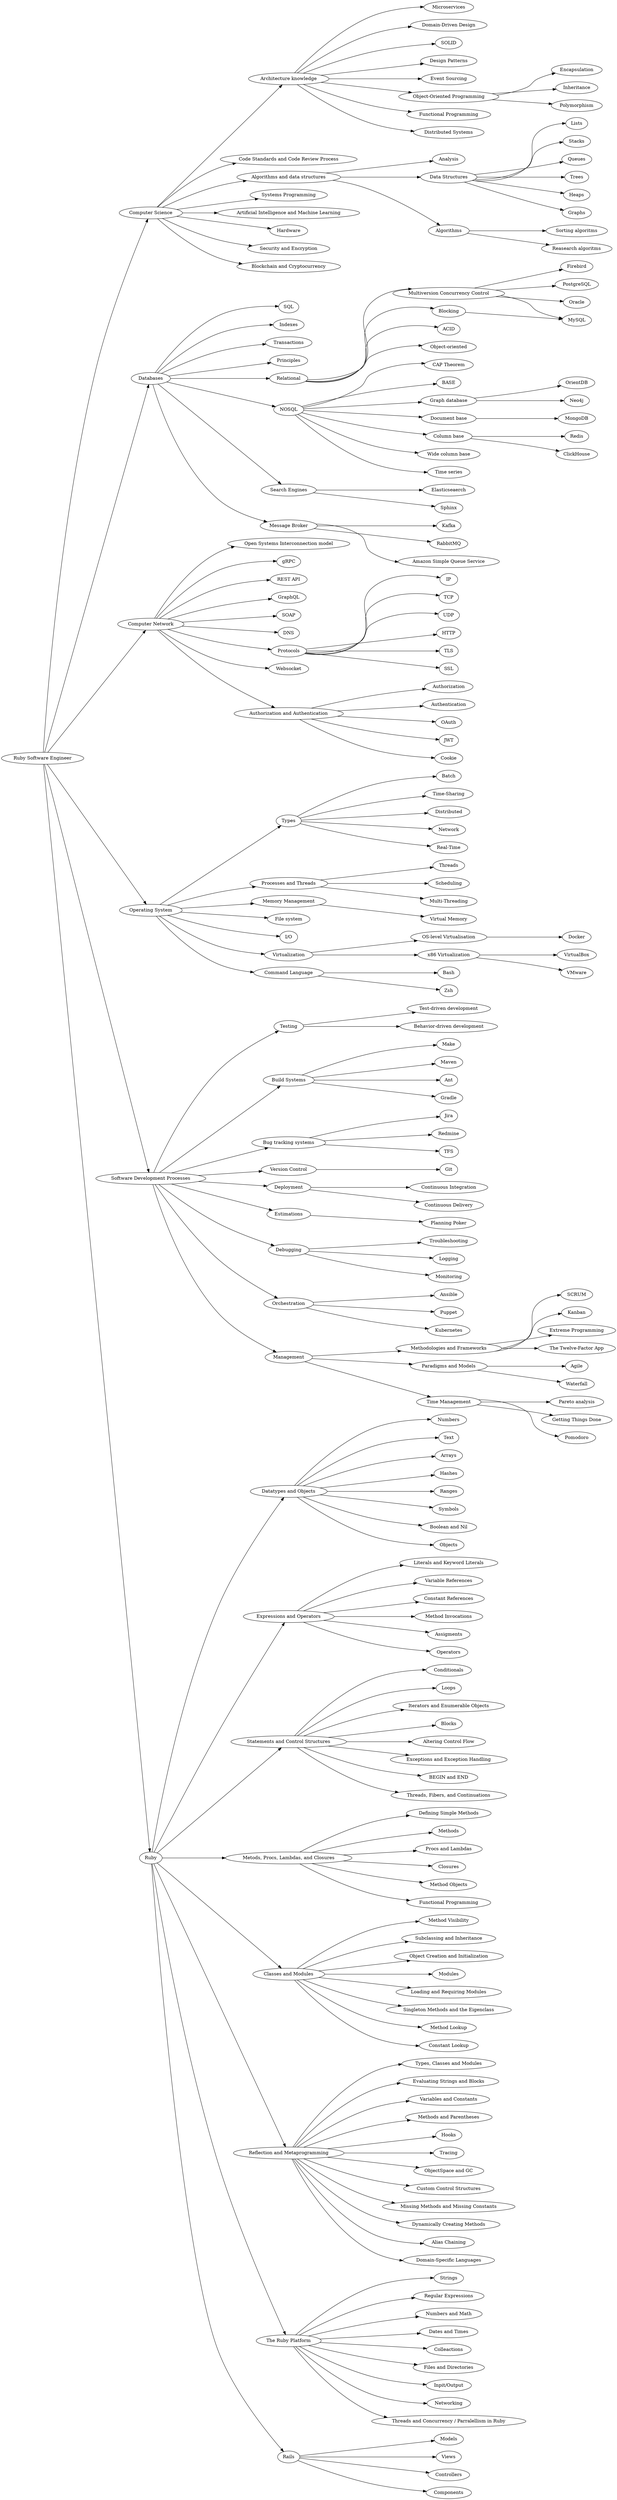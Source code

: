 digraph roadmap {
	rankdir=LR;
	cs->cs_architecture;	
	cs->code;	
	cs->cs_algorithms;	
	cs->cs_systems;	
	cs->cs_ai;	
	cs->cs_hardware;	
	cs->cs_security;	
	cs->cs_blockchain;	
	cs_algorithms->cs_algorithms_analysis;	
	cs_algorithms->cs_algorithms_structures;	
	cs_algorithms->cs_algorithms_algorithms;	
	cs_algorithms_structures->cs_algorithms_structures_lists;	
	cs_algorithms_structures->cs_algorithms_structures_stacks;	
	cs_algorithms_structures->cs_algorithms_structures_queues;	
	cs_algorithms_structures->cs_algorithms_structures_trees;	
	cs_algorithms_structures->cs_algorithms_structures_heaps;	
	cs_algorithms_structures->cs_algorithms_structures_graphs;	
	cs_algorithms_algorithms->cs_algorithms_structures_sorting;	
	cs_algorithms_algorithms->cs_algorithms_structures_research;	
	cs_architecture->cs_architecture_microservices;	
	cs_architecture->cs_architecture_ddd;	
	cs_architecture->cs_architecture_solid;	
	cs_architecture->cs_architecture_patterns;	
	cs_architecture->cs_architecture_event;	
	cs_architecture->cs_architecture_oop;	
	cs_architecture->cs_architecture_func;	
	cs_architecture->cs_architecture_distributed;	
	cs_architecture_oop->cs_architecture_oop_encapsulation;	
	cs_architecture_oop->cs_architecture_oop_inheritance;	
	cs_architecture_oop->cs_architecture_oop_polymorphism;	
	db->db_sql;	
	db->db_indexes;	
	db->db_transactions;	
	db->db_principles;	
	db->db_relational;	
	db->db_nosql;	
	db->db_search;	
	db->db_message_broker;	
	db_message_broker->db_message_broker_kafka;	
	db_message_broker->db_message_broker_rabbit;	
	db_message_broker->db_message_broker_awssqs;	
	db_relational->db_relational_mvcc;	
	db_relational->db_relational_blocking;	
	db_relational->db_relational_acid;	
	db_relational->db_relational_oo;	
	db_relational_mvcc->db_relational_firebird;	
	db_relational_mvcc->db_relational_postgres;	
	db_relational_mvcc->db_relational_oracle;	
	db_relational_mvcc->db_mysql;	
	db_relational_blocking->db_mysql;	
	db_nosql->db_nosql_cap;	
	db_nosql->db_nosql_base;	
	db_nosql->db_nosql_graph;	
	db_nosql->db_nosql_doc;	
	db_nosql->db_nosql_colbase;	
	db_nosql->db_nosql_colwidebase;	
	db_nosql->db_nosql_time;	
	db_nosql_graph->db_nosql_orient;	
	db_nosql_graph->db_nosql_neo4j;	
	db_nosql_doc->db_nosql_mongo;	
	db_nosql_colbase->db_nosql_redis;	
	db_nosql_colbase->db_nosql_clickhouse;	
	db_search->db_search_elasticseaerch;	
	db_search->db_search_sphinx;	
	net->net_osi;	
	net->net_grpc;	
	net->net_restapi;	
	net->net_graphql;	
	net->net_soap;	
	net->net_dns;	
	net->net_protocols;	
	net->net_websocket;	
	net->net_auth;	
	net_protocols->net_protocols_ip;	
	net_protocols->net_protocols_tcp;	
	net_protocols->net_protocols_udp;	
	net_protocols->net_protocols_http;	
	net_protocols->net_protocols_tls;	
	net_protocols->net_protocols_ssl;	
	net_auth->net_auth_authorization;	
	net_auth->net_auth_authentication;	
	net_auth->net_auth_oauth;	
	net_auth->net_auth_jwt;	
	net_auth->net_auth_cookie;	
	os->os_types;	
	os->os_processes;	
	os->os_memory;	
	os->os_filesystem;	
	os->os_io;	
	os->os_virtualization;	
	os->os_shell;	
	os_memory->os_memory_virtual;	
	os_types->os_types_batch;	
	os_types->os_types_time_sharing;	
	os_types->os_types_distributed;	
	os_types->os_types_network;	
	os_types->os_types_realtime;	
	os_processes->os_processes_threads;	
	os_processes->os_processes_scheduling;	
	os_processes->os_processes_multithreading;	
	os_virtualization->os_virtualization_level;	
	os_virtualization->os_virtualization_x86;	
	os_virtualization_level->os_virtualization_level_docker;	
	os_virtualization_x86->os_virtualization_x86_virtualbox;	
	os_virtualization_x86->os_virtualization_x86_vmware;	
	os_shell->os_shell_bash;	
	os_shell->os_shell_zsh;	
	dev->dev_testing;	
	dev->dev_build;	
	dev->dev_trackers;	
	dev->dev_version;	
	dev->dev_deployment;	
	dev->dev_estimation;	
	dev->dev_debugging;	
	dev->dev_orchestration;	
	dev->dev_management;	
	dev_orchestration->dev_orchestration_ansible;	
	dev_orchestration->dev_orchestration_puppet;	
	dev_orchestration->dev_orchestration_k8s;	
	dev_debugging->dev_debugging_troubleshooting;	
	dev_debugging->dev_debugging_logging;	
	dev_debugging->dev_debugging_monitoring;	
	dev_testing->dev_testing_tdd;	
	dev_testing->dev_testing_bdd;	
	dev_trackers->dev_trackers_jira;	
	dev_trackers->dev_trackers_redmine;	
	dev_trackers->dev_trackers_tfs;	
	dev_version->dev_version_git;	
	dev_deployment->dev_deployment_ci;	
	dev_deployment->dev_deployment_cd;	
	dev_management->dev_methodologies;	
	dev_management->dev_paradigms;	
	dev_management->management_time;	
	dev_paradigms->management_paradigms_agile;	
	dev_paradigms->management_paradigms_waterfall;	
	management_time->management_time_pareto;	
	management_time->management_time_gtd;	
	management_time->management_time_pomodoro;	
	dev_methodologies->dev_methodologies_scrum;	
	dev_methodologies->dev_methodologies_kanban;	
	dev_methodologies->dev_methodologies_xp;	
	dev_methodologies->dev_methodologies_12factors;	
	dev_estimation->management_estimation_poker;	
	dev_build->dev_build_make;	
	dev_build->dev_build_maven;	
	dev_build->dev_build_ant;	
	dev_build->dev_build_gradle;	
	ruby->ruby_types;	
	ruby->ruby_expressions;	
	ruby->ruby_statements;	
	ruby->ruby_functions;	
	ruby->ruby_oop;	
	ruby->ruby_reflection;	
	ruby->ruby_platform;	
	ruby->ruby_rails;	
	ruby_types->ruby_types_numbers;	
	ruby_types->ruby_types_text;	
	ruby_types->ruby_types_arrays;	
	ruby_types->ruby_types_hashes;	
	ruby_types->ruby_types_ranges;	
	ruby_types->ruby_types_symbols;	
	ruby_types->ruby_types_boolean;	
	ruby_types->ruby_types_objects;	
	ruby_expressions->ruby_expressions_literals;	
	ruby_expressions->ruby_expressions_variable_references;	
	ruby_expressions->ruby_expressions_constant_references;	
	ruby_expressions->ruby_expressions_method_invocations;	
	ruby_expressions->ruby_expressions_assigments;	
	ruby_expressions->ruby_expressions_operators;	
	ruby_statements->ruby_statements_conditionals;	
	ruby_statements->ruby_statements_loops;	
	ruby_statements->ruby_statements_iterators;	
	ruby_statements->ruby_statements_blocks;	
	ruby_statements->ruby_statements_control_flow;	
	ruby_statements->ruby_statements_control_exceptions;	
	ruby_statements->ruby_statements_begin_end;	
	ruby_statements->ruby_statements_concurrency;	
	ruby_functions->ruby_functions_defining;	
	ruby_functions->ruby_functions_methods;	
	ruby_functions->ruby_functions_lambdas;	
	ruby_functions->ruby_functions_closures;	
	ruby_functions->ruby_functions_method_objects;	
	ruby_functions->ruby_functions_programming;	
	ruby_oop->ruby_oop_visibility;	
	ruby_oop->ruby_oop_inheritance;	
	ruby_oop->ruby_oop_initialization;	
	ruby_oop->ruby_oop_modules;	
	ruby_oop->ruby_oop_loading;	
	ruby_oop->ruby_oop_singleton;	
	ruby_oop->ruby_oop_method_lookup;	
	ruby_oop->ruby_oop_constant_lookup;	
	ruby_reflection->ruby_reflection_types;	
	ruby_reflection->ruby_reflection_blocks;	
	ruby_reflection->ruby_reflection_variables;	
	ruby_reflection->ruby_reflection_methods;	
	ruby_reflection->ruby_reflection_hooks;	
	ruby_reflection->ruby_reflection_tracing;	
	ruby_reflection->ruby_reflection_objectspace;	
	ruby_reflection->ruby_reflection_custom_control;	
	ruby_reflection->ruby_reflection_missing;	
	ruby_reflection->ruby_reflection_dynamically;	
	ruby_reflection->ruby_reflection_alias_chaining;	
	ruby_reflection->ruby_reflection_domain;	
	ruby_platform->ruby_platform_strings;	
	ruby_platform->ruby_platform_regexp;	
	ruby_platform->ruby_platform_math;	
	ruby_platform->ruby_platform_date;	
	ruby_platform->ruby_platform_colleactions;	
	ruby_platform->ruby_platform_files;	
	ruby_platform->ruby_platform_io;	
	ruby_platform->ruby_platform_networking;	
	ruby_platform->ruby_platform_concurrency;	
	ruby_rails->ruby_rails_models;	
	ruby_rails->ruby_rails_views;	
	ruby_rails->ruby_rails_controllers;	
	ruby_rails->ruby_rails_components;	
	backend->cs;	
	backend->db;	
	backend->net;	
	backend->os;	
	backend->dev;	
	backend->ruby;	
	cs [ label="Computer Science" ];
	cs_architecture [ label="Architecture knowledge" ];
	code [ label="Code Standards and Code Review Process" ];
	cs_algorithms [ label="Algorithms and data structures" ];
	cs_systems [ label="Systems Programming" ];
	cs_ai [ label="Artificial Intelligence and Machine Learning" ];
	cs_hardware [ label="Hardware" ];
	cs_security [ label="Security and Encryption" ];
	cs_blockchain [ label="Blockchain and Cryptocurrency" ];
	cs_algorithms_analysis [ label="Analysis" ];
	cs_algorithms_structures [ label="Data Structures" ];
	cs_algorithms_algorithms [ label="Algorithms" ];
	cs_algorithms_structures_lists [ label="Lists" ];
	cs_algorithms_structures_stacks [ label="Stacks" ];
	cs_algorithms_structures_queues [ label="Queues" ];
	cs_algorithms_structures_trees [ label="Trees" ];
	cs_algorithms_structures_heaps [ label="Heaps" ];
	cs_algorithms_structures_graphs [ label="Graphs" ];
	cs_algorithms_structures_sorting [ label="Sorting algoritms" ];
	cs_algorithms_structures_research [ label="Reasearch algoritms" ];
	cs_architecture_microservices [ label="Microservices" ];
	cs_architecture_ddd [ label="Domain-Driven Design" ];
	cs_architecture_solid [ label="SOLID" ];
	cs_architecture_patterns [ label="Design Patterns" ];
	cs_architecture_event [ label="Event Sourcing" ];
	cs_architecture_oop [ label="Object-Oriented Programming" ];
	cs_architecture_func [ label="Functional Programming" ];
	cs_architecture_distributed [ label="Distributed Systems" ];
	cs_architecture_oop_encapsulation [ label="Encapsulation" ];
	cs_architecture_oop_inheritance [ label="Inheritance" ];
	cs_architecture_oop_polymorphism [ label="Polymorphism" ];
	db [ label="Databases" ];
	db_sql [ label="SQL" ];
	db_indexes [ label="Indexes" ];
	db_transactions [ label="Transactions" ];
	db_principles [ label="Principles" ];
	db_relational [ label="Relational" ];
	db_nosql [ label="NOSQL" ];
	db_search [ label="Search Engines" ];
	db_message_broker [ label="Message Broker" ];
	db_message_broker_kafka [ label="Kafka" ];
	db_message_broker_rabbit [ label="RabbitMQ" ];
	db_message_broker_awssqs [ label="Amazon Simple Queue Service" ];
	db_relational_mvcc [ label="Multiversion Concurrency Control" ];
	db_relational_blocking [ label="Blocking" ];
	db_relational_acid [ label="ACID" ];
	db_relational_oo [ label="Object-oriented" ];
	db_relational_firebird [ label="Firebird" ];
	db_relational_postgres [ label="PostgreSQL" ];
	db_relational_oracle [ label="Oracle" ];
	db_mysql [ label="MySQL" ];
	db_nosql_cap [ label="CAP Theorem" ];
	db_nosql_base [ label="BASE" ];
	db_nosql_graph [ label="Graph database" ];
	db_nosql_doc [ label="Document base" ];
	db_nosql_colbase [ label="Column base" ];
	db_nosql_colwidebase [ label="Wide column base" ];
	db_nosql_time [ label="Time series" ];
	db_nosql_orient [ label="OrientDB" ];
	db_nosql_neo4j [ label="Neo4j" ];
	db_nosql_mongo [ label="MongoDB" ];
	db_nosql_redis [ label="Redis" ];
	db_nosql_clickhouse [ label="ClickHouse" ];
	db_search_elasticseaerch [ label="Elasticseaerch" ];
	db_search_sphinx [ label="Sphinx" ];
	net [ label="Computer Network" ];
	net_osi [ label="Open Systems Interconnection model" ];
	net_grpc [ label="gRPC" ];
	net_restapi [ label="REST API" ];
	net_graphql [ label="GraphQL" ];
	net_soap [ label="SOAP" ];
	net_dns [ label="DNS" ];
	net_protocols [ label="Protocols" ];
	net_websocket [ label="Websocket" ];
	net_auth [ label="Authorization and Authentication" ];
	net_protocols_ip [ label="IP" ];
	net_protocols_tcp [ label="TCP" ];
	net_protocols_udp [ label="UDP" ];
	net_protocols_http [ label="HTTP" ];
	net_protocols_tls [ label="TLS" ];
	net_protocols_ssl [ label="SSL" ];
	net_auth_authorization [ label="Authorization" ];
	net_auth_authentication [ label="Authentication" ];
	net_auth_oauth [ label="OAuth" ];
	net_auth_jwt [ label="JWT" ];
	net_auth_cookie [ label="Cookie" ];
	os [ label="Operating System" ];
	os_types [ label="Types" ];
	os_processes [ label="Processes and Threads" ];
	os_memory [ label="Memory Management" ];
	os_filesystem [ label="File system" ];
	os_io [ label="I/O" ];
	os_virtualization [ label="Virtualization" ];
	os_shell [ label="Command Language" ];
	os_memory_virtual [ label="Virtual Memory" ];
	os_types_batch [ label="Batch" ];
	os_types_time_sharing [ label="Time-Sharing" ];
	os_types_distributed [ label="Distributed" ];
	os_types_network [ label="Network" ];
	os_types_realtime [ label="Real-Time" ];
	os_processes_threads [ label="Threads" ];
	os_processes_scheduling [ label="Scheduling" ];
	os_processes_multithreading [ label="Multi-Threading" ];
	os_virtualization_level [ label="OS-level Virtualisation" ];
	os_virtualization_x86 [ label="x86 Virtualization" ];
	os_virtualization_level_docker [ label="Docker" ];
	os_virtualization_x86_virtualbox [ label="VirtualBox" ];
	os_virtualization_x86_vmware [ label="VMware" ];
	os_shell_bash [ label="Bash" ];
	os_shell_zsh [ label="Zsh" ];
	dev [ label="Software Development Processes" ];
	dev_testing [ label="Testing" ];
	dev_build [ label="Build Systems" ];
	dev_trackers [ label="Bug tracking systems" ];
	dev_version [ label="Version Control" ];
	dev_deployment [ label="Deployment" ];
	dev_estimation [ label="Estimations" ];
	dev_debugging [ label="Debugging" ];
	dev_orchestration [ label="Orchestration" ];
	dev_management [ label="Management" ];
	dev_orchestration_ansible [ label="Ansible" ];
	dev_orchestration_puppet [ label="Puppet" ];
	dev_orchestration_k8s [ label="Kubernetes" ];
	dev_debugging_troubleshooting [ label="Troubleshooting" ];
	dev_debugging_logging [ label="Logging" ];
	dev_debugging_monitoring [ label="Monitoring" ];
	dev_testing_tdd [ label="Test-driven development" ];
	dev_testing_bdd [ label="Behavior-driven development" ];
	dev_trackers_jira [ label="Jira" ];
	dev_trackers_redmine [ label="Redmine" ];
	dev_trackers_tfs [ label="TFS" ];
	dev_version_git [ label="Git" ];
	dev_deployment_ci [ label="Continuous Integration" ];
	dev_deployment_cd [ label="Continuous Delivery" ];
	dev_methodologies [ label="Methodologies and Frameworks" ];
	dev_paradigms [ label="Paradigms and Models" ];
	management_time [ label="Time Management" ];
	management_paradigms_agile [ label="Agile" ];
	management_paradigms_waterfall [ label="Waterfall" ];
	management_time_pareto [ label="Pareto analysis" ];
	management_time_gtd [ label="Getting Things Done" ];
	management_time_pomodoro [ label="Pomodoro" ];
	dev_methodologies_scrum [ label="SCRUM" ];
	dev_methodologies_kanban [ label="Kanban" ];
	dev_methodologies_xp [ label="Extreme Programming" ];
	dev_methodologies_12factors [ label="The Twelve-Factor App" ];
	management_estimation_poker [ label="Planning Poker" ];
	dev_build_make [ label="Make" ];
	dev_build_maven [ label="Maven" ];
	dev_build_ant [ label="Ant" ];
	dev_build_gradle [ label="Gradle" ];
	ruby [ label="Ruby" ];
	ruby_types [ label="Datatypes and Objects" ];
	ruby_expressions [ label="Expressions and Operators" ];
	ruby_statements [ label="Statements and Control Structures" ];
	ruby_functions [ label="Metods, Procs, Lambdas, and Closures" ];
	ruby_oop [ label="Classes and Modules" ];
	ruby_reflection [ label="Reflection and Metaprogramming" ];
	ruby_platform [ label="The Ruby Platform" ];
	ruby_rails [ label="Rails" ];
	ruby_types_numbers [ label="Numbers" ];
	ruby_types_text [ label="Text" ];
	ruby_types_arrays [ label="Arrays" ];
	ruby_types_hashes [ label="Hashes" ];
	ruby_types_ranges [ label="Ranges" ];
	ruby_types_symbols [ label="Symbols" ];
	ruby_types_boolean [ label="Boolean and Nil" ];
	ruby_types_objects [ label="Objects" ];
	ruby_expressions_literals [ label="Literals and Keyword Literals" ];
	ruby_expressions_variable_references [ label="Variable References" ];
	ruby_expressions_constant_references [ label="Constant References" ];
	ruby_expressions_method_invocations [ label="Method Invocations" ];
	ruby_expressions_assigments [ label="Assigments" ];
	ruby_expressions_operators [ label="Operators" ];
	ruby_statements_conditionals [ label="Conditionals" ];
	ruby_statements_loops [ label="Loops" ];
	ruby_statements_iterators [ label="Iterators and Enumerable Objects" ];
	ruby_statements_blocks [ label="Blocks" ];
	ruby_statements_control_flow [ label="Altering Control Flow" ];
	ruby_statements_control_exceptions [ label="Exceptions and Exception Handling" ];
	ruby_statements_begin_end [ label="BEGIN and END" ];
	ruby_statements_concurrency [ label="Threads, Fibers, and Continuations" ];
	ruby_functions_defining [ label="Defining Simple Methods" ];
	ruby_functions_methods [ label="Methods" ];
	ruby_functions_lambdas [ label="Procs and Lambdas" ];
	ruby_functions_closures [ label="Closures" ];
	ruby_functions_method_objects [ label="Method Objects" ];
	ruby_functions_programming [ label="Functional Programming" ];
	ruby_oop_visibility [ label="Method Visibility" ];
	ruby_oop_inheritance [ label="Subclassing and Inheritance" ];
	ruby_oop_initialization [ label="Object Creation and Initialization" ];
	ruby_oop_modules [ label="Modules" ];
	ruby_oop_loading [ label="Loading and Requiring Modules" ];
	ruby_oop_singleton [ label="Singleton Methods and the Eigenclass" ];
	ruby_oop_method_lookup [ label="Method Lookup" ];
	ruby_oop_constant_lookup [ label="Constant Lookup" ];
	ruby_reflection_types [ label="Types, Classes and Modules" ];
	ruby_reflection_blocks [ label="Evaluating Strings and Blocks" ];
	ruby_reflection_variables [ label="Variables and Constants" ];
	ruby_reflection_methods [ label="Methods and Parentheses" ];
	ruby_reflection_hooks [ label="Hooks" ];
	ruby_reflection_tracing [ label="Tracing" ];
	ruby_reflection_objectspace [ label="ObjectSpace and GC" ];
	ruby_reflection_custom_control [ label="Custom Control Structures" ];
	ruby_reflection_missing [ label="Missing Methods and Missing Constants" ];
	ruby_reflection_dynamically [ label="Dynamically Creating Methods" ];
	ruby_reflection_alias_chaining [ label="Alias Chaining" ];
	ruby_reflection_domain [ label="Domain-Specific Languages" ];
	ruby_platform_strings [ label="Strings" ];
	ruby_platform_regexp [ label="Regular Expressions" ];
	ruby_platform_math [ label="Numbers and Math" ];
	ruby_platform_date [ label="Dates and Times" ];
	ruby_platform_colleactions [ label="Colleactions" ];
	ruby_platform_files [ label="Files and Directories" ];
	ruby_platform_io [ label="Inpit/Output" ];
	ruby_platform_networking [ label="Networking" ];
	ruby_platform_concurrency [ label="Threads and Concurrency / Parralellism in Ruby" ];
	ruby_rails_models [ label="Models" ];
	ruby_rails_views [ label="Views" ];
	ruby_rails_controllers [ label="Controllers" ];
	ruby_rails_components [ label="Components" ];
	backend [ label="Ruby Software Engineer" ];
}
